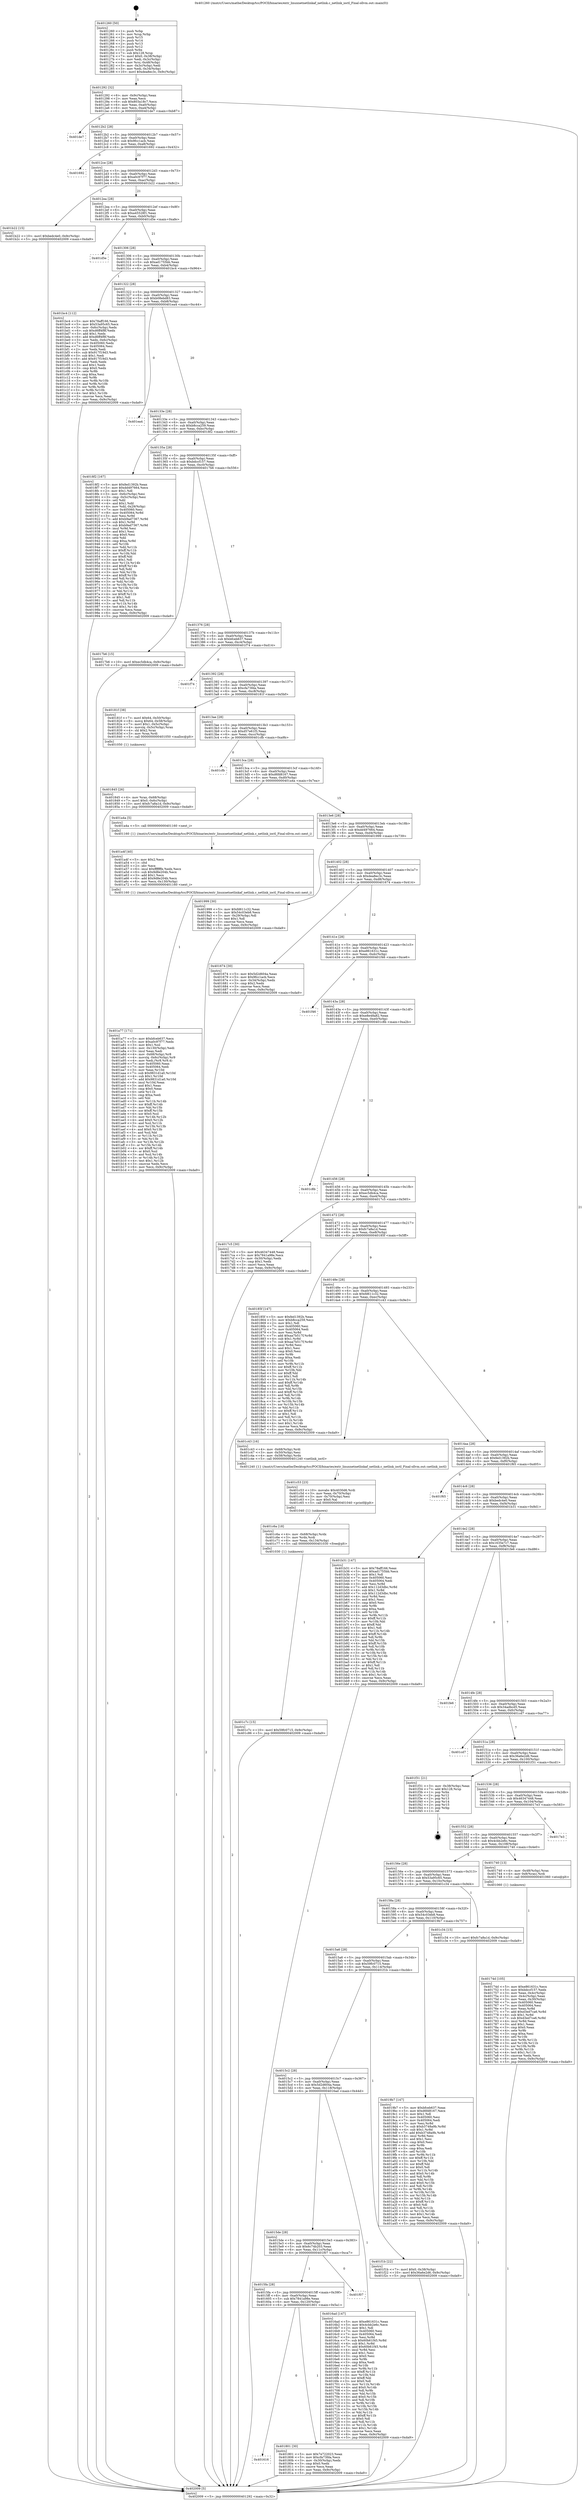 digraph "0x401260" {
  label = "0x401260 (/mnt/c/Users/mathe/Desktop/tcc/POCII/binaries/extr_linuxnetnetlinkaf_netlink.c_netlink_ioctl_Final-ollvm.out::main(0))"
  labelloc = "t"
  node[shape=record]

  Entry [label="",width=0.3,height=0.3,shape=circle,fillcolor=black,style=filled]
  "0x401292" [label="{
     0x401292 [32]\l
     | [instrs]\l
     &nbsp;&nbsp;0x401292 \<+6\>: mov -0x9c(%rbp),%eax\l
     &nbsp;&nbsp;0x401298 \<+2\>: mov %eax,%ecx\l
     &nbsp;&nbsp;0x40129a \<+6\>: sub $0x803a18c7,%ecx\l
     &nbsp;&nbsp;0x4012a0 \<+6\>: mov %eax,-0xa0(%rbp)\l
     &nbsp;&nbsp;0x4012a6 \<+6\>: mov %ecx,-0xa4(%rbp)\l
     &nbsp;&nbsp;0x4012ac \<+6\>: je 0000000000401de7 \<main+0xb87\>\l
  }"]
  "0x401de7" [label="{
     0x401de7\l
  }", style=dashed]
  "0x4012b2" [label="{
     0x4012b2 [28]\l
     | [instrs]\l
     &nbsp;&nbsp;0x4012b2 \<+5\>: jmp 00000000004012b7 \<main+0x57\>\l
     &nbsp;&nbsp;0x4012b7 \<+6\>: mov -0xa0(%rbp),%eax\l
     &nbsp;&nbsp;0x4012bd \<+5\>: sub $0x9fcc1acb,%eax\l
     &nbsp;&nbsp;0x4012c2 \<+6\>: mov %eax,-0xa8(%rbp)\l
     &nbsp;&nbsp;0x4012c8 \<+6\>: je 0000000000401692 \<main+0x432\>\l
  }"]
  Exit [label="",width=0.3,height=0.3,shape=circle,fillcolor=black,style=filled,peripheries=2]
  "0x401692" [label="{
     0x401692\l
  }", style=dashed]
  "0x4012ce" [label="{
     0x4012ce [28]\l
     | [instrs]\l
     &nbsp;&nbsp;0x4012ce \<+5\>: jmp 00000000004012d3 \<main+0x73\>\l
     &nbsp;&nbsp;0x4012d3 \<+6\>: mov -0xa0(%rbp),%eax\l
     &nbsp;&nbsp;0x4012d9 \<+5\>: sub $0xa0c97f77,%eax\l
     &nbsp;&nbsp;0x4012de \<+6\>: mov %eax,-0xac(%rbp)\l
     &nbsp;&nbsp;0x4012e4 \<+6\>: je 0000000000401b22 \<main+0x8c2\>\l
  }"]
  "0x401c7c" [label="{
     0x401c7c [15]\l
     | [instrs]\l
     &nbsp;&nbsp;0x401c7c \<+10\>: movl $0x59fc0715,-0x9c(%rbp)\l
     &nbsp;&nbsp;0x401c86 \<+5\>: jmp 0000000000402009 \<main+0xda9\>\l
  }"]
  "0x401b22" [label="{
     0x401b22 [15]\l
     | [instrs]\l
     &nbsp;&nbsp;0x401b22 \<+10\>: movl $0xbedc4e0,-0x9c(%rbp)\l
     &nbsp;&nbsp;0x401b2c \<+5\>: jmp 0000000000402009 \<main+0xda9\>\l
  }"]
  "0x4012ea" [label="{
     0x4012ea [28]\l
     | [instrs]\l
     &nbsp;&nbsp;0x4012ea \<+5\>: jmp 00000000004012ef \<main+0x8f\>\l
     &nbsp;&nbsp;0x4012ef \<+6\>: mov -0xa0(%rbp),%eax\l
     &nbsp;&nbsp;0x4012f5 \<+5\>: sub $0xa45528f1,%eax\l
     &nbsp;&nbsp;0x4012fa \<+6\>: mov %eax,-0xb0(%rbp)\l
     &nbsp;&nbsp;0x401300 \<+6\>: je 0000000000401d5e \<main+0xafe\>\l
  }"]
  "0x401c6a" [label="{
     0x401c6a [18]\l
     | [instrs]\l
     &nbsp;&nbsp;0x401c6a \<+4\>: mov -0x68(%rbp),%rdx\l
     &nbsp;&nbsp;0x401c6e \<+3\>: mov %rdx,%rdi\l
     &nbsp;&nbsp;0x401c71 \<+6\>: mov %eax,-0x134(%rbp)\l
     &nbsp;&nbsp;0x401c77 \<+5\>: call 0000000000401030 \<free@plt\>\l
     | [calls]\l
     &nbsp;&nbsp;0x401030 \{1\} (unknown)\l
  }"]
  "0x401d5e" [label="{
     0x401d5e\l
  }", style=dashed]
  "0x401306" [label="{
     0x401306 [28]\l
     | [instrs]\l
     &nbsp;&nbsp;0x401306 \<+5\>: jmp 000000000040130b \<main+0xab\>\l
     &nbsp;&nbsp;0x40130b \<+6\>: mov -0xa0(%rbp),%eax\l
     &nbsp;&nbsp;0x401311 \<+5\>: sub $0xad1755bb,%eax\l
     &nbsp;&nbsp;0x401316 \<+6\>: mov %eax,-0xb4(%rbp)\l
     &nbsp;&nbsp;0x40131c \<+6\>: je 0000000000401bc4 \<main+0x964\>\l
  }"]
  "0x401c53" [label="{
     0x401c53 [23]\l
     | [instrs]\l
     &nbsp;&nbsp;0x401c53 \<+10\>: movabs $0x4030d6,%rdi\l
     &nbsp;&nbsp;0x401c5d \<+3\>: mov %eax,-0x70(%rbp)\l
     &nbsp;&nbsp;0x401c60 \<+3\>: mov -0x70(%rbp),%esi\l
     &nbsp;&nbsp;0x401c63 \<+2\>: mov $0x0,%al\l
     &nbsp;&nbsp;0x401c65 \<+5\>: call 0000000000401040 \<printf@plt\>\l
     | [calls]\l
     &nbsp;&nbsp;0x401040 \{1\} (unknown)\l
  }"]
  "0x401bc4" [label="{
     0x401bc4 [112]\l
     | [instrs]\l
     &nbsp;&nbsp;0x401bc4 \<+5\>: mov $0x78aff166,%eax\l
     &nbsp;&nbsp;0x401bc9 \<+5\>: mov $0x53a95c65,%ecx\l
     &nbsp;&nbsp;0x401bce \<+3\>: mov -0x6c(%rbp),%edx\l
     &nbsp;&nbsp;0x401bd1 \<+6\>: sub $0xd6ff4f8f,%edx\l
     &nbsp;&nbsp;0x401bd7 \<+3\>: add $0x1,%edx\l
     &nbsp;&nbsp;0x401bda \<+6\>: add $0xd6ff4f8f,%edx\l
     &nbsp;&nbsp;0x401be0 \<+3\>: mov %edx,-0x6c(%rbp)\l
     &nbsp;&nbsp;0x401be3 \<+7\>: mov 0x405060,%edx\l
     &nbsp;&nbsp;0x401bea \<+7\>: mov 0x405064,%esi\l
     &nbsp;&nbsp;0x401bf1 \<+2\>: mov %edx,%edi\l
     &nbsp;&nbsp;0x401bf3 \<+6\>: sub $0x917f19d3,%edi\l
     &nbsp;&nbsp;0x401bf9 \<+3\>: sub $0x1,%edi\l
     &nbsp;&nbsp;0x401bfc \<+6\>: add $0x917f19d3,%edi\l
     &nbsp;&nbsp;0x401c02 \<+3\>: imul %edi,%edx\l
     &nbsp;&nbsp;0x401c05 \<+3\>: and $0x1,%edx\l
     &nbsp;&nbsp;0x401c08 \<+3\>: cmp $0x0,%edx\l
     &nbsp;&nbsp;0x401c0b \<+4\>: sete %r8b\l
     &nbsp;&nbsp;0x401c0f \<+3\>: cmp $0xa,%esi\l
     &nbsp;&nbsp;0x401c12 \<+4\>: setl %r9b\l
     &nbsp;&nbsp;0x401c16 \<+3\>: mov %r8b,%r10b\l
     &nbsp;&nbsp;0x401c19 \<+3\>: and %r9b,%r10b\l
     &nbsp;&nbsp;0x401c1c \<+3\>: xor %r9b,%r8b\l
     &nbsp;&nbsp;0x401c1f \<+3\>: or %r8b,%r10b\l
     &nbsp;&nbsp;0x401c22 \<+4\>: test $0x1,%r10b\l
     &nbsp;&nbsp;0x401c26 \<+3\>: cmovne %ecx,%eax\l
     &nbsp;&nbsp;0x401c29 \<+6\>: mov %eax,-0x9c(%rbp)\l
     &nbsp;&nbsp;0x401c2f \<+5\>: jmp 0000000000402009 \<main+0xda9\>\l
  }"]
  "0x401322" [label="{
     0x401322 [28]\l
     | [instrs]\l
     &nbsp;&nbsp;0x401322 \<+5\>: jmp 0000000000401327 \<main+0xc7\>\l
     &nbsp;&nbsp;0x401327 \<+6\>: mov -0xa0(%rbp),%eax\l
     &nbsp;&nbsp;0x40132d \<+5\>: sub $0xb08ebd83,%eax\l
     &nbsp;&nbsp;0x401332 \<+6\>: mov %eax,-0xb8(%rbp)\l
     &nbsp;&nbsp;0x401338 \<+6\>: je 0000000000401ea4 \<main+0xc44\>\l
  }"]
  "0x401a77" [label="{
     0x401a77 [171]\l
     | [instrs]\l
     &nbsp;&nbsp;0x401a77 \<+5\>: mov $0xbfceb637,%ecx\l
     &nbsp;&nbsp;0x401a7c \<+5\>: mov $0xa0c97f77,%edx\l
     &nbsp;&nbsp;0x401a81 \<+3\>: mov $0x1,%sil\l
     &nbsp;&nbsp;0x401a84 \<+6\>: mov -0x130(%rbp),%edi\l
     &nbsp;&nbsp;0x401a8a \<+3\>: imul %eax,%edi\l
     &nbsp;&nbsp;0x401a8d \<+4\>: mov -0x68(%rbp),%r8\l
     &nbsp;&nbsp;0x401a91 \<+4\>: movslq -0x6c(%rbp),%r9\l
     &nbsp;&nbsp;0x401a95 \<+4\>: mov %edi,(%r8,%r9,4)\l
     &nbsp;&nbsp;0x401a99 \<+7\>: mov 0x405060,%eax\l
     &nbsp;&nbsp;0x401aa0 \<+7\>: mov 0x405064,%edi\l
     &nbsp;&nbsp;0x401aa7 \<+3\>: mov %eax,%r10d\l
     &nbsp;&nbsp;0x401aaa \<+7\>: sub $0x9831d1a0,%r10d\l
     &nbsp;&nbsp;0x401ab1 \<+4\>: sub $0x1,%r10d\l
     &nbsp;&nbsp;0x401ab5 \<+7\>: add $0x9831d1a0,%r10d\l
     &nbsp;&nbsp;0x401abc \<+4\>: imul %r10d,%eax\l
     &nbsp;&nbsp;0x401ac0 \<+3\>: and $0x1,%eax\l
     &nbsp;&nbsp;0x401ac3 \<+3\>: cmp $0x0,%eax\l
     &nbsp;&nbsp;0x401ac6 \<+4\>: sete %r11b\l
     &nbsp;&nbsp;0x401aca \<+3\>: cmp $0xa,%edi\l
     &nbsp;&nbsp;0x401acd \<+3\>: setl %bl\l
     &nbsp;&nbsp;0x401ad0 \<+3\>: mov %r11b,%r14b\l
     &nbsp;&nbsp;0x401ad3 \<+4\>: xor $0xff,%r14b\l
     &nbsp;&nbsp;0x401ad7 \<+3\>: mov %bl,%r15b\l
     &nbsp;&nbsp;0x401ada \<+4\>: xor $0xff,%r15b\l
     &nbsp;&nbsp;0x401ade \<+4\>: xor $0x0,%sil\l
     &nbsp;&nbsp;0x401ae2 \<+3\>: mov %r14b,%r12b\l
     &nbsp;&nbsp;0x401ae5 \<+4\>: and $0x0,%r12b\l
     &nbsp;&nbsp;0x401ae9 \<+3\>: and %sil,%r11b\l
     &nbsp;&nbsp;0x401aec \<+3\>: mov %r15b,%r13b\l
     &nbsp;&nbsp;0x401aef \<+4\>: and $0x0,%r13b\l
     &nbsp;&nbsp;0x401af3 \<+3\>: and %sil,%bl\l
     &nbsp;&nbsp;0x401af6 \<+3\>: or %r11b,%r12b\l
     &nbsp;&nbsp;0x401af9 \<+3\>: or %bl,%r13b\l
     &nbsp;&nbsp;0x401afc \<+3\>: xor %r13b,%r12b\l
     &nbsp;&nbsp;0x401aff \<+3\>: or %r15b,%r14b\l
     &nbsp;&nbsp;0x401b02 \<+4\>: xor $0xff,%r14b\l
     &nbsp;&nbsp;0x401b06 \<+4\>: or $0x0,%sil\l
     &nbsp;&nbsp;0x401b0a \<+3\>: and %sil,%r14b\l
     &nbsp;&nbsp;0x401b0d \<+3\>: or %r14b,%r12b\l
     &nbsp;&nbsp;0x401b10 \<+4\>: test $0x1,%r12b\l
     &nbsp;&nbsp;0x401b14 \<+3\>: cmovne %edx,%ecx\l
     &nbsp;&nbsp;0x401b17 \<+6\>: mov %ecx,-0x9c(%rbp)\l
     &nbsp;&nbsp;0x401b1d \<+5\>: jmp 0000000000402009 \<main+0xda9\>\l
  }"]
  "0x401ea4" [label="{
     0x401ea4\l
  }", style=dashed]
  "0x40133e" [label="{
     0x40133e [28]\l
     | [instrs]\l
     &nbsp;&nbsp;0x40133e \<+5\>: jmp 0000000000401343 \<main+0xe3\>\l
     &nbsp;&nbsp;0x401343 \<+6\>: mov -0xa0(%rbp),%eax\l
     &nbsp;&nbsp;0x401349 \<+5\>: sub $0xb8cca259,%eax\l
     &nbsp;&nbsp;0x40134e \<+6\>: mov %eax,-0xbc(%rbp)\l
     &nbsp;&nbsp;0x401354 \<+6\>: je 00000000004018f2 \<main+0x692\>\l
  }"]
  "0x401a4f" [label="{
     0x401a4f [40]\l
     | [instrs]\l
     &nbsp;&nbsp;0x401a4f \<+5\>: mov $0x2,%ecx\l
     &nbsp;&nbsp;0x401a54 \<+1\>: cltd\l
     &nbsp;&nbsp;0x401a55 \<+2\>: idiv %ecx\l
     &nbsp;&nbsp;0x401a57 \<+6\>: imul $0xfffffffe,%edx,%ecx\l
     &nbsp;&nbsp;0x401a5d \<+6\>: sub $0x9d8e204b,%ecx\l
     &nbsp;&nbsp;0x401a63 \<+3\>: add $0x1,%ecx\l
     &nbsp;&nbsp;0x401a66 \<+6\>: add $0x9d8e204b,%ecx\l
     &nbsp;&nbsp;0x401a6c \<+6\>: mov %ecx,-0x130(%rbp)\l
     &nbsp;&nbsp;0x401a72 \<+5\>: call 0000000000401160 \<next_i\>\l
     | [calls]\l
     &nbsp;&nbsp;0x401160 \{1\} (/mnt/c/Users/mathe/Desktop/tcc/POCII/binaries/extr_linuxnetnetlinkaf_netlink.c_netlink_ioctl_Final-ollvm.out::next_i)\l
  }"]
  "0x4018f2" [label="{
     0x4018f2 [167]\l
     | [instrs]\l
     &nbsp;&nbsp;0x4018f2 \<+5\>: mov $0xfed1392b,%eax\l
     &nbsp;&nbsp;0x4018f7 \<+5\>: mov $0xdd497664,%ecx\l
     &nbsp;&nbsp;0x4018fc \<+2\>: mov $0x1,%dl\l
     &nbsp;&nbsp;0x4018fe \<+3\>: mov -0x6c(%rbp),%esi\l
     &nbsp;&nbsp;0x401901 \<+3\>: cmp -0x5c(%rbp),%esi\l
     &nbsp;&nbsp;0x401904 \<+4\>: setl %dil\l
     &nbsp;&nbsp;0x401908 \<+4\>: and $0x1,%dil\l
     &nbsp;&nbsp;0x40190c \<+4\>: mov %dil,-0x29(%rbp)\l
     &nbsp;&nbsp;0x401910 \<+7\>: mov 0x405060,%esi\l
     &nbsp;&nbsp;0x401917 \<+8\>: mov 0x405064,%r8d\l
     &nbsp;&nbsp;0x40191f \<+3\>: mov %esi,%r9d\l
     &nbsp;&nbsp;0x401922 \<+7\>: add $0xb9ad7367,%r9d\l
     &nbsp;&nbsp;0x401929 \<+4\>: sub $0x1,%r9d\l
     &nbsp;&nbsp;0x40192d \<+7\>: sub $0xb9ad7367,%r9d\l
     &nbsp;&nbsp;0x401934 \<+4\>: imul %r9d,%esi\l
     &nbsp;&nbsp;0x401938 \<+3\>: and $0x1,%esi\l
     &nbsp;&nbsp;0x40193b \<+3\>: cmp $0x0,%esi\l
     &nbsp;&nbsp;0x40193e \<+4\>: sete %dil\l
     &nbsp;&nbsp;0x401942 \<+4\>: cmp $0xa,%r8d\l
     &nbsp;&nbsp;0x401946 \<+4\>: setl %r10b\l
     &nbsp;&nbsp;0x40194a \<+3\>: mov %dil,%r11b\l
     &nbsp;&nbsp;0x40194d \<+4\>: xor $0xff,%r11b\l
     &nbsp;&nbsp;0x401951 \<+3\>: mov %r10b,%bl\l
     &nbsp;&nbsp;0x401954 \<+3\>: xor $0xff,%bl\l
     &nbsp;&nbsp;0x401957 \<+3\>: xor $0x1,%dl\l
     &nbsp;&nbsp;0x40195a \<+3\>: mov %r11b,%r14b\l
     &nbsp;&nbsp;0x40195d \<+4\>: and $0xff,%r14b\l
     &nbsp;&nbsp;0x401961 \<+3\>: and %dl,%dil\l
     &nbsp;&nbsp;0x401964 \<+3\>: mov %bl,%r15b\l
     &nbsp;&nbsp;0x401967 \<+4\>: and $0xff,%r15b\l
     &nbsp;&nbsp;0x40196b \<+3\>: and %dl,%r10b\l
     &nbsp;&nbsp;0x40196e \<+3\>: or %dil,%r14b\l
     &nbsp;&nbsp;0x401971 \<+3\>: or %r10b,%r15b\l
     &nbsp;&nbsp;0x401974 \<+3\>: xor %r15b,%r14b\l
     &nbsp;&nbsp;0x401977 \<+3\>: or %bl,%r11b\l
     &nbsp;&nbsp;0x40197a \<+4\>: xor $0xff,%r11b\l
     &nbsp;&nbsp;0x40197e \<+3\>: or $0x1,%dl\l
     &nbsp;&nbsp;0x401981 \<+3\>: and %dl,%r11b\l
     &nbsp;&nbsp;0x401984 \<+3\>: or %r11b,%r14b\l
     &nbsp;&nbsp;0x401987 \<+4\>: test $0x1,%r14b\l
     &nbsp;&nbsp;0x40198b \<+3\>: cmovne %ecx,%eax\l
     &nbsp;&nbsp;0x40198e \<+6\>: mov %eax,-0x9c(%rbp)\l
     &nbsp;&nbsp;0x401994 \<+5\>: jmp 0000000000402009 \<main+0xda9\>\l
  }"]
  "0x40135a" [label="{
     0x40135a [28]\l
     | [instrs]\l
     &nbsp;&nbsp;0x40135a \<+5\>: jmp 000000000040135f \<main+0xff\>\l
     &nbsp;&nbsp;0x40135f \<+6\>: mov -0xa0(%rbp),%eax\l
     &nbsp;&nbsp;0x401365 \<+5\>: sub $0xbdccf157,%eax\l
     &nbsp;&nbsp;0x40136a \<+6\>: mov %eax,-0xc0(%rbp)\l
     &nbsp;&nbsp;0x401370 \<+6\>: je 00000000004017b6 \<main+0x556\>\l
  }"]
  "0x401845" [label="{
     0x401845 [26]\l
     | [instrs]\l
     &nbsp;&nbsp;0x401845 \<+4\>: mov %rax,-0x68(%rbp)\l
     &nbsp;&nbsp;0x401849 \<+7\>: movl $0x0,-0x6c(%rbp)\l
     &nbsp;&nbsp;0x401850 \<+10\>: movl $0xfc7a8a1d,-0x9c(%rbp)\l
     &nbsp;&nbsp;0x40185a \<+5\>: jmp 0000000000402009 \<main+0xda9\>\l
  }"]
  "0x4017b6" [label="{
     0x4017b6 [15]\l
     | [instrs]\l
     &nbsp;&nbsp;0x4017b6 \<+10\>: movl $0xec5db4ca,-0x9c(%rbp)\l
     &nbsp;&nbsp;0x4017c0 \<+5\>: jmp 0000000000402009 \<main+0xda9\>\l
  }"]
  "0x401376" [label="{
     0x401376 [28]\l
     | [instrs]\l
     &nbsp;&nbsp;0x401376 \<+5\>: jmp 000000000040137b \<main+0x11b\>\l
     &nbsp;&nbsp;0x40137b \<+6\>: mov -0xa0(%rbp),%eax\l
     &nbsp;&nbsp;0x401381 \<+5\>: sub $0xbfceb637,%eax\l
     &nbsp;&nbsp;0x401386 \<+6\>: mov %eax,-0xc4(%rbp)\l
     &nbsp;&nbsp;0x40138c \<+6\>: je 0000000000401f74 \<main+0xd14\>\l
  }"]
  "0x401616" [label="{
     0x401616\l
  }", style=dashed]
  "0x401f74" [label="{
     0x401f74\l
  }", style=dashed]
  "0x401392" [label="{
     0x401392 [28]\l
     | [instrs]\l
     &nbsp;&nbsp;0x401392 \<+5\>: jmp 0000000000401397 \<main+0x137\>\l
     &nbsp;&nbsp;0x401397 \<+6\>: mov -0xa0(%rbp),%eax\l
     &nbsp;&nbsp;0x40139d \<+5\>: sub $0xcfa73fda,%eax\l
     &nbsp;&nbsp;0x4013a2 \<+6\>: mov %eax,-0xc8(%rbp)\l
     &nbsp;&nbsp;0x4013a8 \<+6\>: je 000000000040181f \<main+0x5bf\>\l
  }"]
  "0x401801" [label="{
     0x401801 [30]\l
     | [instrs]\l
     &nbsp;&nbsp;0x401801 \<+5\>: mov $0x7e722023,%eax\l
     &nbsp;&nbsp;0x401806 \<+5\>: mov $0xcfa73fda,%ecx\l
     &nbsp;&nbsp;0x40180b \<+3\>: mov -0x30(%rbp),%edx\l
     &nbsp;&nbsp;0x40180e \<+3\>: cmp $0x0,%edx\l
     &nbsp;&nbsp;0x401811 \<+3\>: cmove %ecx,%eax\l
     &nbsp;&nbsp;0x401814 \<+6\>: mov %eax,-0x9c(%rbp)\l
     &nbsp;&nbsp;0x40181a \<+5\>: jmp 0000000000402009 \<main+0xda9\>\l
  }"]
  "0x40181f" [label="{
     0x40181f [38]\l
     | [instrs]\l
     &nbsp;&nbsp;0x40181f \<+7\>: movl $0x64,-0x50(%rbp)\l
     &nbsp;&nbsp;0x401826 \<+8\>: movq $0x64,-0x58(%rbp)\l
     &nbsp;&nbsp;0x40182e \<+7\>: movl $0x1,-0x5c(%rbp)\l
     &nbsp;&nbsp;0x401835 \<+4\>: movslq -0x5c(%rbp),%rax\l
     &nbsp;&nbsp;0x401839 \<+4\>: shl $0x2,%rax\l
     &nbsp;&nbsp;0x40183d \<+3\>: mov %rax,%rdi\l
     &nbsp;&nbsp;0x401840 \<+5\>: call 0000000000401050 \<malloc@plt\>\l
     | [calls]\l
     &nbsp;&nbsp;0x401050 \{1\} (unknown)\l
  }"]
  "0x4013ae" [label="{
     0x4013ae [28]\l
     | [instrs]\l
     &nbsp;&nbsp;0x4013ae \<+5\>: jmp 00000000004013b3 \<main+0x153\>\l
     &nbsp;&nbsp;0x4013b3 \<+6\>: mov -0xa0(%rbp),%eax\l
     &nbsp;&nbsp;0x4013b9 \<+5\>: sub $0xd57e61f3,%eax\l
     &nbsp;&nbsp;0x4013be \<+6\>: mov %eax,-0xcc(%rbp)\l
     &nbsp;&nbsp;0x4013c4 \<+6\>: je 0000000000401cfb \<main+0xa9b\>\l
  }"]
  "0x4015fa" [label="{
     0x4015fa [28]\l
     | [instrs]\l
     &nbsp;&nbsp;0x4015fa \<+5\>: jmp 00000000004015ff \<main+0x39f\>\l
     &nbsp;&nbsp;0x4015ff \<+6\>: mov -0xa0(%rbp),%eax\l
     &nbsp;&nbsp;0x401605 \<+5\>: sub $0x7841a98e,%eax\l
     &nbsp;&nbsp;0x40160a \<+6\>: mov %eax,-0x120(%rbp)\l
     &nbsp;&nbsp;0x401610 \<+6\>: je 0000000000401801 \<main+0x5a1\>\l
  }"]
  "0x401cfb" [label="{
     0x401cfb\l
  }", style=dashed]
  "0x4013ca" [label="{
     0x4013ca [28]\l
     | [instrs]\l
     &nbsp;&nbsp;0x4013ca \<+5\>: jmp 00000000004013cf \<main+0x16f\>\l
     &nbsp;&nbsp;0x4013cf \<+6\>: mov -0xa0(%rbp),%eax\l
     &nbsp;&nbsp;0x4013d5 \<+5\>: sub $0xd6fd8167,%eax\l
     &nbsp;&nbsp;0x4013da \<+6\>: mov %eax,-0xd0(%rbp)\l
     &nbsp;&nbsp;0x4013e0 \<+6\>: je 0000000000401a4a \<main+0x7ea\>\l
  }"]
  "0x401f07" [label="{
     0x401f07\l
  }", style=dashed]
  "0x401a4a" [label="{
     0x401a4a [5]\l
     | [instrs]\l
     &nbsp;&nbsp;0x401a4a \<+5\>: call 0000000000401160 \<next_i\>\l
     | [calls]\l
     &nbsp;&nbsp;0x401160 \{1\} (/mnt/c/Users/mathe/Desktop/tcc/POCII/binaries/extr_linuxnetnetlinkaf_netlink.c_netlink_ioctl_Final-ollvm.out::next_i)\l
  }"]
  "0x4013e6" [label="{
     0x4013e6 [28]\l
     | [instrs]\l
     &nbsp;&nbsp;0x4013e6 \<+5\>: jmp 00000000004013eb \<main+0x18b\>\l
     &nbsp;&nbsp;0x4013eb \<+6\>: mov -0xa0(%rbp),%eax\l
     &nbsp;&nbsp;0x4013f1 \<+5\>: sub $0xdd497664,%eax\l
     &nbsp;&nbsp;0x4013f6 \<+6\>: mov %eax,-0xd4(%rbp)\l
     &nbsp;&nbsp;0x4013fc \<+6\>: je 0000000000401999 \<main+0x739\>\l
  }"]
  "0x40174d" [label="{
     0x40174d [105]\l
     | [instrs]\l
     &nbsp;&nbsp;0x40174d \<+5\>: mov $0xe861631c,%ecx\l
     &nbsp;&nbsp;0x401752 \<+5\>: mov $0xbdccf157,%edx\l
     &nbsp;&nbsp;0x401757 \<+3\>: mov %eax,-0x4c(%rbp)\l
     &nbsp;&nbsp;0x40175a \<+3\>: mov -0x4c(%rbp),%eax\l
     &nbsp;&nbsp;0x40175d \<+3\>: mov %eax,-0x30(%rbp)\l
     &nbsp;&nbsp;0x401760 \<+7\>: mov 0x405060,%eax\l
     &nbsp;&nbsp;0x401767 \<+7\>: mov 0x405064,%esi\l
     &nbsp;&nbsp;0x40176e \<+3\>: mov %eax,%r8d\l
     &nbsp;&nbsp;0x401771 \<+7\>: add $0xd3ed7ca6,%r8d\l
     &nbsp;&nbsp;0x401778 \<+4\>: sub $0x1,%r8d\l
     &nbsp;&nbsp;0x40177c \<+7\>: sub $0xd3ed7ca6,%r8d\l
     &nbsp;&nbsp;0x401783 \<+4\>: imul %r8d,%eax\l
     &nbsp;&nbsp;0x401787 \<+3\>: and $0x1,%eax\l
     &nbsp;&nbsp;0x40178a \<+3\>: cmp $0x0,%eax\l
     &nbsp;&nbsp;0x40178d \<+4\>: sete %r9b\l
     &nbsp;&nbsp;0x401791 \<+3\>: cmp $0xa,%esi\l
     &nbsp;&nbsp;0x401794 \<+4\>: setl %r10b\l
     &nbsp;&nbsp;0x401798 \<+3\>: mov %r9b,%r11b\l
     &nbsp;&nbsp;0x40179b \<+3\>: and %r10b,%r11b\l
     &nbsp;&nbsp;0x40179e \<+3\>: xor %r10b,%r9b\l
     &nbsp;&nbsp;0x4017a1 \<+3\>: or %r9b,%r11b\l
     &nbsp;&nbsp;0x4017a4 \<+4\>: test $0x1,%r11b\l
     &nbsp;&nbsp;0x4017a8 \<+3\>: cmovne %edx,%ecx\l
     &nbsp;&nbsp;0x4017ab \<+6\>: mov %ecx,-0x9c(%rbp)\l
     &nbsp;&nbsp;0x4017b1 \<+5\>: jmp 0000000000402009 \<main+0xda9\>\l
  }"]
  "0x401999" [label="{
     0x401999 [30]\l
     | [instrs]\l
     &nbsp;&nbsp;0x401999 \<+5\>: mov $0xfd611c32,%eax\l
     &nbsp;&nbsp;0x40199e \<+5\>: mov $0x54c03eb8,%ecx\l
     &nbsp;&nbsp;0x4019a3 \<+3\>: mov -0x29(%rbp),%dl\l
     &nbsp;&nbsp;0x4019a6 \<+3\>: test $0x1,%dl\l
     &nbsp;&nbsp;0x4019a9 \<+3\>: cmovne %ecx,%eax\l
     &nbsp;&nbsp;0x4019ac \<+6\>: mov %eax,-0x9c(%rbp)\l
     &nbsp;&nbsp;0x4019b2 \<+5\>: jmp 0000000000402009 \<main+0xda9\>\l
  }"]
  "0x401402" [label="{
     0x401402 [28]\l
     | [instrs]\l
     &nbsp;&nbsp;0x401402 \<+5\>: jmp 0000000000401407 \<main+0x1a7\>\l
     &nbsp;&nbsp;0x401407 \<+6\>: mov -0xa0(%rbp),%eax\l
     &nbsp;&nbsp;0x40140d \<+5\>: sub $0xdea8ec3c,%eax\l
     &nbsp;&nbsp;0x401412 \<+6\>: mov %eax,-0xd8(%rbp)\l
     &nbsp;&nbsp;0x401418 \<+6\>: je 0000000000401674 \<main+0x414\>\l
  }"]
  "0x4015de" [label="{
     0x4015de [28]\l
     | [instrs]\l
     &nbsp;&nbsp;0x4015de \<+5\>: jmp 00000000004015e3 \<main+0x383\>\l
     &nbsp;&nbsp;0x4015e3 \<+6\>: mov -0xa0(%rbp),%eax\l
     &nbsp;&nbsp;0x4015e9 \<+5\>: sub $0x6c74b203,%eax\l
     &nbsp;&nbsp;0x4015ee \<+6\>: mov %eax,-0x11c(%rbp)\l
     &nbsp;&nbsp;0x4015f4 \<+6\>: je 0000000000401f07 \<main+0xca7\>\l
  }"]
  "0x401674" [label="{
     0x401674 [30]\l
     | [instrs]\l
     &nbsp;&nbsp;0x401674 \<+5\>: mov $0x5d2d604a,%eax\l
     &nbsp;&nbsp;0x401679 \<+5\>: mov $0x9fcc1acb,%ecx\l
     &nbsp;&nbsp;0x40167e \<+3\>: mov -0x34(%rbp),%edx\l
     &nbsp;&nbsp;0x401681 \<+3\>: cmp $0x2,%edx\l
     &nbsp;&nbsp;0x401684 \<+3\>: cmovne %ecx,%eax\l
     &nbsp;&nbsp;0x401687 \<+6\>: mov %eax,-0x9c(%rbp)\l
     &nbsp;&nbsp;0x40168d \<+5\>: jmp 0000000000402009 \<main+0xda9\>\l
  }"]
  "0x40141e" [label="{
     0x40141e [28]\l
     | [instrs]\l
     &nbsp;&nbsp;0x40141e \<+5\>: jmp 0000000000401423 \<main+0x1c3\>\l
     &nbsp;&nbsp;0x401423 \<+6\>: mov -0xa0(%rbp),%eax\l
     &nbsp;&nbsp;0x401429 \<+5\>: sub $0xe861631c,%eax\l
     &nbsp;&nbsp;0x40142e \<+6\>: mov %eax,-0xdc(%rbp)\l
     &nbsp;&nbsp;0x401434 \<+6\>: je 0000000000401f46 \<main+0xce6\>\l
  }"]
  "0x402009" [label="{
     0x402009 [5]\l
     | [instrs]\l
     &nbsp;&nbsp;0x402009 \<+5\>: jmp 0000000000401292 \<main+0x32\>\l
  }"]
  "0x401260" [label="{
     0x401260 [50]\l
     | [instrs]\l
     &nbsp;&nbsp;0x401260 \<+1\>: push %rbp\l
     &nbsp;&nbsp;0x401261 \<+3\>: mov %rsp,%rbp\l
     &nbsp;&nbsp;0x401264 \<+2\>: push %r15\l
     &nbsp;&nbsp;0x401266 \<+2\>: push %r14\l
     &nbsp;&nbsp;0x401268 \<+2\>: push %r13\l
     &nbsp;&nbsp;0x40126a \<+2\>: push %r12\l
     &nbsp;&nbsp;0x40126c \<+1\>: push %rbx\l
     &nbsp;&nbsp;0x40126d \<+7\>: sub $0x128,%rsp\l
     &nbsp;&nbsp;0x401274 \<+7\>: movl $0x0,-0x38(%rbp)\l
     &nbsp;&nbsp;0x40127b \<+3\>: mov %edi,-0x3c(%rbp)\l
     &nbsp;&nbsp;0x40127e \<+4\>: mov %rsi,-0x48(%rbp)\l
     &nbsp;&nbsp;0x401282 \<+3\>: mov -0x3c(%rbp),%edi\l
     &nbsp;&nbsp;0x401285 \<+3\>: mov %edi,-0x34(%rbp)\l
     &nbsp;&nbsp;0x401288 \<+10\>: movl $0xdea8ec3c,-0x9c(%rbp)\l
  }"]
  "0x4016ad" [label="{
     0x4016ad [147]\l
     | [instrs]\l
     &nbsp;&nbsp;0x4016ad \<+5\>: mov $0xe861631c,%eax\l
     &nbsp;&nbsp;0x4016b2 \<+5\>: mov $0x4cbb2e6c,%ecx\l
     &nbsp;&nbsp;0x4016b7 \<+2\>: mov $0x1,%dl\l
     &nbsp;&nbsp;0x4016b9 \<+7\>: mov 0x405060,%esi\l
     &nbsp;&nbsp;0x4016c0 \<+7\>: mov 0x405064,%edi\l
     &nbsp;&nbsp;0x4016c7 \<+3\>: mov %esi,%r8d\l
     &nbsp;&nbsp;0x4016ca \<+7\>: sub $0x60b61f45,%r8d\l
     &nbsp;&nbsp;0x4016d1 \<+4\>: sub $0x1,%r8d\l
     &nbsp;&nbsp;0x4016d5 \<+7\>: add $0x60b61f45,%r8d\l
     &nbsp;&nbsp;0x4016dc \<+4\>: imul %r8d,%esi\l
     &nbsp;&nbsp;0x4016e0 \<+3\>: and $0x1,%esi\l
     &nbsp;&nbsp;0x4016e3 \<+3\>: cmp $0x0,%esi\l
     &nbsp;&nbsp;0x4016e6 \<+4\>: sete %r9b\l
     &nbsp;&nbsp;0x4016ea \<+3\>: cmp $0xa,%edi\l
     &nbsp;&nbsp;0x4016ed \<+4\>: setl %r10b\l
     &nbsp;&nbsp;0x4016f1 \<+3\>: mov %r9b,%r11b\l
     &nbsp;&nbsp;0x4016f4 \<+4\>: xor $0xff,%r11b\l
     &nbsp;&nbsp;0x4016f8 \<+3\>: mov %r10b,%bl\l
     &nbsp;&nbsp;0x4016fb \<+3\>: xor $0xff,%bl\l
     &nbsp;&nbsp;0x4016fe \<+3\>: xor $0x0,%dl\l
     &nbsp;&nbsp;0x401701 \<+3\>: mov %r11b,%r14b\l
     &nbsp;&nbsp;0x401704 \<+4\>: and $0x0,%r14b\l
     &nbsp;&nbsp;0x401708 \<+3\>: and %dl,%r9b\l
     &nbsp;&nbsp;0x40170b \<+3\>: mov %bl,%r15b\l
     &nbsp;&nbsp;0x40170e \<+4\>: and $0x0,%r15b\l
     &nbsp;&nbsp;0x401712 \<+3\>: and %dl,%r10b\l
     &nbsp;&nbsp;0x401715 \<+3\>: or %r9b,%r14b\l
     &nbsp;&nbsp;0x401718 \<+3\>: or %r10b,%r15b\l
     &nbsp;&nbsp;0x40171b \<+3\>: xor %r15b,%r14b\l
     &nbsp;&nbsp;0x40171e \<+3\>: or %bl,%r11b\l
     &nbsp;&nbsp;0x401721 \<+4\>: xor $0xff,%r11b\l
     &nbsp;&nbsp;0x401725 \<+3\>: or $0x0,%dl\l
     &nbsp;&nbsp;0x401728 \<+3\>: and %dl,%r11b\l
     &nbsp;&nbsp;0x40172b \<+3\>: or %r11b,%r14b\l
     &nbsp;&nbsp;0x40172e \<+4\>: test $0x1,%r14b\l
     &nbsp;&nbsp;0x401732 \<+3\>: cmovne %ecx,%eax\l
     &nbsp;&nbsp;0x401735 \<+6\>: mov %eax,-0x9c(%rbp)\l
     &nbsp;&nbsp;0x40173b \<+5\>: jmp 0000000000402009 \<main+0xda9\>\l
  }"]
  "0x401f46" [label="{
     0x401f46\l
  }", style=dashed]
  "0x40143a" [label="{
     0x40143a [28]\l
     | [instrs]\l
     &nbsp;&nbsp;0x40143a \<+5\>: jmp 000000000040143f \<main+0x1df\>\l
     &nbsp;&nbsp;0x40143f \<+6\>: mov -0xa0(%rbp),%eax\l
     &nbsp;&nbsp;0x401445 \<+5\>: sub $0xe8e48a82,%eax\l
     &nbsp;&nbsp;0x40144a \<+6\>: mov %eax,-0xe0(%rbp)\l
     &nbsp;&nbsp;0x401450 \<+6\>: je 0000000000401c8b \<main+0xa2b\>\l
  }"]
  "0x4015c2" [label="{
     0x4015c2 [28]\l
     | [instrs]\l
     &nbsp;&nbsp;0x4015c2 \<+5\>: jmp 00000000004015c7 \<main+0x367\>\l
     &nbsp;&nbsp;0x4015c7 \<+6\>: mov -0xa0(%rbp),%eax\l
     &nbsp;&nbsp;0x4015cd \<+5\>: sub $0x5d2d604a,%eax\l
     &nbsp;&nbsp;0x4015d2 \<+6\>: mov %eax,-0x118(%rbp)\l
     &nbsp;&nbsp;0x4015d8 \<+6\>: je 00000000004016ad \<main+0x44d\>\l
  }"]
  "0x401c8b" [label="{
     0x401c8b\l
  }", style=dashed]
  "0x401456" [label="{
     0x401456 [28]\l
     | [instrs]\l
     &nbsp;&nbsp;0x401456 \<+5\>: jmp 000000000040145b \<main+0x1fb\>\l
     &nbsp;&nbsp;0x40145b \<+6\>: mov -0xa0(%rbp),%eax\l
     &nbsp;&nbsp;0x401461 \<+5\>: sub $0xec5db4ca,%eax\l
     &nbsp;&nbsp;0x401466 \<+6\>: mov %eax,-0xe4(%rbp)\l
     &nbsp;&nbsp;0x40146c \<+6\>: je 00000000004017c5 \<main+0x565\>\l
  }"]
  "0x401f1b" [label="{
     0x401f1b [22]\l
     | [instrs]\l
     &nbsp;&nbsp;0x401f1b \<+7\>: movl $0x0,-0x38(%rbp)\l
     &nbsp;&nbsp;0x401f22 \<+10\>: movl $0x36a6e2d6,-0x9c(%rbp)\l
     &nbsp;&nbsp;0x401f2c \<+5\>: jmp 0000000000402009 \<main+0xda9\>\l
  }"]
  "0x4017c5" [label="{
     0x4017c5 [30]\l
     | [instrs]\l
     &nbsp;&nbsp;0x4017c5 \<+5\>: mov $0x46347448,%eax\l
     &nbsp;&nbsp;0x4017ca \<+5\>: mov $0x7841a98e,%ecx\l
     &nbsp;&nbsp;0x4017cf \<+3\>: mov -0x30(%rbp),%edx\l
     &nbsp;&nbsp;0x4017d2 \<+3\>: cmp $0x1,%edx\l
     &nbsp;&nbsp;0x4017d5 \<+3\>: cmovl %ecx,%eax\l
     &nbsp;&nbsp;0x4017d8 \<+6\>: mov %eax,-0x9c(%rbp)\l
     &nbsp;&nbsp;0x4017de \<+5\>: jmp 0000000000402009 \<main+0xda9\>\l
  }"]
  "0x401472" [label="{
     0x401472 [28]\l
     | [instrs]\l
     &nbsp;&nbsp;0x401472 \<+5\>: jmp 0000000000401477 \<main+0x217\>\l
     &nbsp;&nbsp;0x401477 \<+6\>: mov -0xa0(%rbp),%eax\l
     &nbsp;&nbsp;0x40147d \<+5\>: sub $0xfc7a8a1d,%eax\l
     &nbsp;&nbsp;0x401482 \<+6\>: mov %eax,-0xe8(%rbp)\l
     &nbsp;&nbsp;0x401488 \<+6\>: je 000000000040185f \<main+0x5ff\>\l
  }"]
  "0x4015a6" [label="{
     0x4015a6 [28]\l
     | [instrs]\l
     &nbsp;&nbsp;0x4015a6 \<+5\>: jmp 00000000004015ab \<main+0x34b\>\l
     &nbsp;&nbsp;0x4015ab \<+6\>: mov -0xa0(%rbp),%eax\l
     &nbsp;&nbsp;0x4015b1 \<+5\>: sub $0x59fc0715,%eax\l
     &nbsp;&nbsp;0x4015b6 \<+6\>: mov %eax,-0x114(%rbp)\l
     &nbsp;&nbsp;0x4015bc \<+6\>: je 0000000000401f1b \<main+0xcbb\>\l
  }"]
  "0x40185f" [label="{
     0x40185f [147]\l
     | [instrs]\l
     &nbsp;&nbsp;0x40185f \<+5\>: mov $0xfed1392b,%eax\l
     &nbsp;&nbsp;0x401864 \<+5\>: mov $0xb8cca259,%ecx\l
     &nbsp;&nbsp;0x401869 \<+2\>: mov $0x1,%dl\l
     &nbsp;&nbsp;0x40186b \<+7\>: mov 0x405060,%esi\l
     &nbsp;&nbsp;0x401872 \<+7\>: mov 0x405064,%edi\l
     &nbsp;&nbsp;0x401879 \<+3\>: mov %esi,%r8d\l
     &nbsp;&nbsp;0x40187c \<+7\>: add $0xaa7b517f,%r8d\l
     &nbsp;&nbsp;0x401883 \<+4\>: sub $0x1,%r8d\l
     &nbsp;&nbsp;0x401887 \<+7\>: sub $0xaa7b517f,%r8d\l
     &nbsp;&nbsp;0x40188e \<+4\>: imul %r8d,%esi\l
     &nbsp;&nbsp;0x401892 \<+3\>: and $0x1,%esi\l
     &nbsp;&nbsp;0x401895 \<+3\>: cmp $0x0,%esi\l
     &nbsp;&nbsp;0x401898 \<+4\>: sete %r9b\l
     &nbsp;&nbsp;0x40189c \<+3\>: cmp $0xa,%edi\l
     &nbsp;&nbsp;0x40189f \<+4\>: setl %r10b\l
     &nbsp;&nbsp;0x4018a3 \<+3\>: mov %r9b,%r11b\l
     &nbsp;&nbsp;0x4018a6 \<+4\>: xor $0xff,%r11b\l
     &nbsp;&nbsp;0x4018aa \<+3\>: mov %r10b,%bl\l
     &nbsp;&nbsp;0x4018ad \<+3\>: xor $0xff,%bl\l
     &nbsp;&nbsp;0x4018b0 \<+3\>: xor $0x1,%dl\l
     &nbsp;&nbsp;0x4018b3 \<+3\>: mov %r11b,%r14b\l
     &nbsp;&nbsp;0x4018b6 \<+4\>: and $0xff,%r14b\l
     &nbsp;&nbsp;0x4018ba \<+3\>: and %dl,%r9b\l
     &nbsp;&nbsp;0x4018bd \<+3\>: mov %bl,%r15b\l
     &nbsp;&nbsp;0x4018c0 \<+4\>: and $0xff,%r15b\l
     &nbsp;&nbsp;0x4018c4 \<+3\>: and %dl,%r10b\l
     &nbsp;&nbsp;0x4018c7 \<+3\>: or %r9b,%r14b\l
     &nbsp;&nbsp;0x4018ca \<+3\>: or %r10b,%r15b\l
     &nbsp;&nbsp;0x4018cd \<+3\>: xor %r15b,%r14b\l
     &nbsp;&nbsp;0x4018d0 \<+3\>: or %bl,%r11b\l
     &nbsp;&nbsp;0x4018d3 \<+4\>: xor $0xff,%r11b\l
     &nbsp;&nbsp;0x4018d7 \<+3\>: or $0x1,%dl\l
     &nbsp;&nbsp;0x4018da \<+3\>: and %dl,%r11b\l
     &nbsp;&nbsp;0x4018dd \<+3\>: or %r11b,%r14b\l
     &nbsp;&nbsp;0x4018e0 \<+4\>: test $0x1,%r14b\l
     &nbsp;&nbsp;0x4018e4 \<+3\>: cmovne %ecx,%eax\l
     &nbsp;&nbsp;0x4018e7 \<+6\>: mov %eax,-0x9c(%rbp)\l
     &nbsp;&nbsp;0x4018ed \<+5\>: jmp 0000000000402009 \<main+0xda9\>\l
  }"]
  "0x40148e" [label="{
     0x40148e [28]\l
     | [instrs]\l
     &nbsp;&nbsp;0x40148e \<+5\>: jmp 0000000000401493 \<main+0x233\>\l
     &nbsp;&nbsp;0x401493 \<+6\>: mov -0xa0(%rbp),%eax\l
     &nbsp;&nbsp;0x401499 \<+5\>: sub $0xfd611c32,%eax\l
     &nbsp;&nbsp;0x40149e \<+6\>: mov %eax,-0xec(%rbp)\l
     &nbsp;&nbsp;0x4014a4 \<+6\>: je 0000000000401c43 \<main+0x9e3\>\l
  }"]
  "0x4019b7" [label="{
     0x4019b7 [147]\l
     | [instrs]\l
     &nbsp;&nbsp;0x4019b7 \<+5\>: mov $0xbfceb637,%eax\l
     &nbsp;&nbsp;0x4019bc \<+5\>: mov $0xd6fd8167,%ecx\l
     &nbsp;&nbsp;0x4019c1 \<+2\>: mov $0x1,%dl\l
     &nbsp;&nbsp;0x4019c3 \<+7\>: mov 0x405060,%esi\l
     &nbsp;&nbsp;0x4019ca \<+7\>: mov 0x405064,%edi\l
     &nbsp;&nbsp;0x4019d1 \<+3\>: mov %esi,%r8d\l
     &nbsp;&nbsp;0x4019d4 \<+7\>: sub $0xb3748a9b,%r8d\l
     &nbsp;&nbsp;0x4019db \<+4\>: sub $0x1,%r8d\l
     &nbsp;&nbsp;0x4019df \<+7\>: add $0xb3748a9b,%r8d\l
     &nbsp;&nbsp;0x4019e6 \<+4\>: imul %r8d,%esi\l
     &nbsp;&nbsp;0x4019ea \<+3\>: and $0x1,%esi\l
     &nbsp;&nbsp;0x4019ed \<+3\>: cmp $0x0,%esi\l
     &nbsp;&nbsp;0x4019f0 \<+4\>: sete %r9b\l
     &nbsp;&nbsp;0x4019f4 \<+3\>: cmp $0xa,%edi\l
     &nbsp;&nbsp;0x4019f7 \<+4\>: setl %r10b\l
     &nbsp;&nbsp;0x4019fb \<+3\>: mov %r9b,%r11b\l
     &nbsp;&nbsp;0x4019fe \<+4\>: xor $0xff,%r11b\l
     &nbsp;&nbsp;0x401a02 \<+3\>: mov %r10b,%bl\l
     &nbsp;&nbsp;0x401a05 \<+3\>: xor $0xff,%bl\l
     &nbsp;&nbsp;0x401a08 \<+3\>: xor $0x0,%dl\l
     &nbsp;&nbsp;0x401a0b \<+3\>: mov %r11b,%r14b\l
     &nbsp;&nbsp;0x401a0e \<+4\>: and $0x0,%r14b\l
     &nbsp;&nbsp;0x401a12 \<+3\>: and %dl,%r9b\l
     &nbsp;&nbsp;0x401a15 \<+3\>: mov %bl,%r15b\l
     &nbsp;&nbsp;0x401a18 \<+4\>: and $0x0,%r15b\l
     &nbsp;&nbsp;0x401a1c \<+3\>: and %dl,%r10b\l
     &nbsp;&nbsp;0x401a1f \<+3\>: or %r9b,%r14b\l
     &nbsp;&nbsp;0x401a22 \<+3\>: or %r10b,%r15b\l
     &nbsp;&nbsp;0x401a25 \<+3\>: xor %r15b,%r14b\l
     &nbsp;&nbsp;0x401a28 \<+3\>: or %bl,%r11b\l
     &nbsp;&nbsp;0x401a2b \<+4\>: xor $0xff,%r11b\l
     &nbsp;&nbsp;0x401a2f \<+3\>: or $0x0,%dl\l
     &nbsp;&nbsp;0x401a32 \<+3\>: and %dl,%r11b\l
     &nbsp;&nbsp;0x401a35 \<+3\>: or %r11b,%r14b\l
     &nbsp;&nbsp;0x401a38 \<+4\>: test $0x1,%r14b\l
     &nbsp;&nbsp;0x401a3c \<+3\>: cmovne %ecx,%eax\l
     &nbsp;&nbsp;0x401a3f \<+6\>: mov %eax,-0x9c(%rbp)\l
     &nbsp;&nbsp;0x401a45 \<+5\>: jmp 0000000000402009 \<main+0xda9\>\l
  }"]
  "0x401c43" [label="{
     0x401c43 [16]\l
     | [instrs]\l
     &nbsp;&nbsp;0x401c43 \<+4\>: mov -0x68(%rbp),%rdi\l
     &nbsp;&nbsp;0x401c47 \<+3\>: mov -0x50(%rbp),%esi\l
     &nbsp;&nbsp;0x401c4a \<+4\>: mov -0x58(%rbp),%rdx\l
     &nbsp;&nbsp;0x401c4e \<+5\>: call 0000000000401240 \<netlink_ioctl\>\l
     | [calls]\l
     &nbsp;&nbsp;0x401240 \{1\} (/mnt/c/Users/mathe/Desktop/tcc/POCII/binaries/extr_linuxnetnetlinkaf_netlink.c_netlink_ioctl_Final-ollvm.out::netlink_ioctl)\l
  }"]
  "0x4014aa" [label="{
     0x4014aa [28]\l
     | [instrs]\l
     &nbsp;&nbsp;0x4014aa \<+5\>: jmp 00000000004014af \<main+0x24f\>\l
     &nbsp;&nbsp;0x4014af \<+6\>: mov -0xa0(%rbp),%eax\l
     &nbsp;&nbsp;0x4014b5 \<+5\>: sub $0xfed1392b,%eax\l
     &nbsp;&nbsp;0x4014ba \<+6\>: mov %eax,-0xf0(%rbp)\l
     &nbsp;&nbsp;0x4014c0 \<+6\>: je 0000000000401f65 \<main+0xd05\>\l
  }"]
  "0x40158a" [label="{
     0x40158a [28]\l
     | [instrs]\l
     &nbsp;&nbsp;0x40158a \<+5\>: jmp 000000000040158f \<main+0x32f\>\l
     &nbsp;&nbsp;0x40158f \<+6\>: mov -0xa0(%rbp),%eax\l
     &nbsp;&nbsp;0x401595 \<+5\>: sub $0x54c03eb8,%eax\l
     &nbsp;&nbsp;0x40159a \<+6\>: mov %eax,-0x110(%rbp)\l
     &nbsp;&nbsp;0x4015a0 \<+6\>: je 00000000004019b7 \<main+0x757\>\l
  }"]
  "0x401f65" [label="{
     0x401f65\l
  }", style=dashed]
  "0x4014c6" [label="{
     0x4014c6 [28]\l
     | [instrs]\l
     &nbsp;&nbsp;0x4014c6 \<+5\>: jmp 00000000004014cb \<main+0x26b\>\l
     &nbsp;&nbsp;0x4014cb \<+6\>: mov -0xa0(%rbp),%eax\l
     &nbsp;&nbsp;0x4014d1 \<+5\>: sub $0xbedc4e0,%eax\l
     &nbsp;&nbsp;0x4014d6 \<+6\>: mov %eax,-0xf4(%rbp)\l
     &nbsp;&nbsp;0x4014dc \<+6\>: je 0000000000401b31 \<main+0x8d1\>\l
  }"]
  "0x401c34" [label="{
     0x401c34 [15]\l
     | [instrs]\l
     &nbsp;&nbsp;0x401c34 \<+10\>: movl $0xfc7a8a1d,-0x9c(%rbp)\l
     &nbsp;&nbsp;0x401c3e \<+5\>: jmp 0000000000402009 \<main+0xda9\>\l
  }"]
  "0x401b31" [label="{
     0x401b31 [147]\l
     | [instrs]\l
     &nbsp;&nbsp;0x401b31 \<+5\>: mov $0x78aff166,%eax\l
     &nbsp;&nbsp;0x401b36 \<+5\>: mov $0xad1755bb,%ecx\l
     &nbsp;&nbsp;0x401b3b \<+2\>: mov $0x1,%dl\l
     &nbsp;&nbsp;0x401b3d \<+7\>: mov 0x405060,%esi\l
     &nbsp;&nbsp;0x401b44 \<+7\>: mov 0x405064,%edi\l
     &nbsp;&nbsp;0x401b4b \<+3\>: mov %esi,%r8d\l
     &nbsp;&nbsp;0x401b4e \<+7\>: add $0x112d3dbc,%r8d\l
     &nbsp;&nbsp;0x401b55 \<+4\>: sub $0x1,%r8d\l
     &nbsp;&nbsp;0x401b59 \<+7\>: sub $0x112d3dbc,%r8d\l
     &nbsp;&nbsp;0x401b60 \<+4\>: imul %r8d,%esi\l
     &nbsp;&nbsp;0x401b64 \<+3\>: and $0x1,%esi\l
     &nbsp;&nbsp;0x401b67 \<+3\>: cmp $0x0,%esi\l
     &nbsp;&nbsp;0x401b6a \<+4\>: sete %r9b\l
     &nbsp;&nbsp;0x401b6e \<+3\>: cmp $0xa,%edi\l
     &nbsp;&nbsp;0x401b71 \<+4\>: setl %r10b\l
     &nbsp;&nbsp;0x401b75 \<+3\>: mov %r9b,%r11b\l
     &nbsp;&nbsp;0x401b78 \<+4\>: xor $0xff,%r11b\l
     &nbsp;&nbsp;0x401b7c \<+3\>: mov %r10b,%bl\l
     &nbsp;&nbsp;0x401b7f \<+3\>: xor $0xff,%bl\l
     &nbsp;&nbsp;0x401b82 \<+3\>: xor $0x1,%dl\l
     &nbsp;&nbsp;0x401b85 \<+3\>: mov %r11b,%r14b\l
     &nbsp;&nbsp;0x401b88 \<+4\>: and $0xff,%r14b\l
     &nbsp;&nbsp;0x401b8c \<+3\>: and %dl,%r9b\l
     &nbsp;&nbsp;0x401b8f \<+3\>: mov %bl,%r15b\l
     &nbsp;&nbsp;0x401b92 \<+4\>: and $0xff,%r15b\l
     &nbsp;&nbsp;0x401b96 \<+3\>: and %dl,%r10b\l
     &nbsp;&nbsp;0x401b99 \<+3\>: or %r9b,%r14b\l
     &nbsp;&nbsp;0x401b9c \<+3\>: or %r10b,%r15b\l
     &nbsp;&nbsp;0x401b9f \<+3\>: xor %r15b,%r14b\l
     &nbsp;&nbsp;0x401ba2 \<+3\>: or %bl,%r11b\l
     &nbsp;&nbsp;0x401ba5 \<+4\>: xor $0xff,%r11b\l
     &nbsp;&nbsp;0x401ba9 \<+3\>: or $0x1,%dl\l
     &nbsp;&nbsp;0x401bac \<+3\>: and %dl,%r11b\l
     &nbsp;&nbsp;0x401baf \<+3\>: or %r11b,%r14b\l
     &nbsp;&nbsp;0x401bb2 \<+4\>: test $0x1,%r14b\l
     &nbsp;&nbsp;0x401bb6 \<+3\>: cmovne %ecx,%eax\l
     &nbsp;&nbsp;0x401bb9 \<+6\>: mov %eax,-0x9c(%rbp)\l
     &nbsp;&nbsp;0x401bbf \<+5\>: jmp 0000000000402009 \<main+0xda9\>\l
  }"]
  "0x4014e2" [label="{
     0x4014e2 [28]\l
     | [instrs]\l
     &nbsp;&nbsp;0x4014e2 \<+5\>: jmp 00000000004014e7 \<main+0x287\>\l
     &nbsp;&nbsp;0x4014e7 \<+6\>: mov -0xa0(%rbp),%eax\l
     &nbsp;&nbsp;0x4014ed \<+5\>: sub $0x1635e7c7,%eax\l
     &nbsp;&nbsp;0x4014f2 \<+6\>: mov %eax,-0xf8(%rbp)\l
     &nbsp;&nbsp;0x4014f8 \<+6\>: je 0000000000401fe6 \<main+0xd86\>\l
  }"]
  "0x40156e" [label="{
     0x40156e [28]\l
     | [instrs]\l
     &nbsp;&nbsp;0x40156e \<+5\>: jmp 0000000000401573 \<main+0x313\>\l
     &nbsp;&nbsp;0x401573 \<+6\>: mov -0xa0(%rbp),%eax\l
     &nbsp;&nbsp;0x401579 \<+5\>: sub $0x53a95c65,%eax\l
     &nbsp;&nbsp;0x40157e \<+6\>: mov %eax,-0x10c(%rbp)\l
     &nbsp;&nbsp;0x401584 \<+6\>: je 0000000000401c34 \<main+0x9d4\>\l
  }"]
  "0x401fe6" [label="{
     0x401fe6\l
  }", style=dashed]
  "0x4014fe" [label="{
     0x4014fe [28]\l
     | [instrs]\l
     &nbsp;&nbsp;0x4014fe \<+5\>: jmp 0000000000401503 \<main+0x2a3\>\l
     &nbsp;&nbsp;0x401503 \<+6\>: mov -0xa0(%rbp),%eax\l
     &nbsp;&nbsp;0x401509 \<+5\>: sub $0x34adbcd5,%eax\l
     &nbsp;&nbsp;0x40150e \<+6\>: mov %eax,-0xfc(%rbp)\l
     &nbsp;&nbsp;0x401514 \<+6\>: je 0000000000401cd7 \<main+0xa77\>\l
  }"]
  "0x401740" [label="{
     0x401740 [13]\l
     | [instrs]\l
     &nbsp;&nbsp;0x401740 \<+4\>: mov -0x48(%rbp),%rax\l
     &nbsp;&nbsp;0x401744 \<+4\>: mov 0x8(%rax),%rdi\l
     &nbsp;&nbsp;0x401748 \<+5\>: call 0000000000401060 \<atoi@plt\>\l
     | [calls]\l
     &nbsp;&nbsp;0x401060 \{1\} (unknown)\l
  }"]
  "0x401cd7" [label="{
     0x401cd7\l
  }", style=dashed]
  "0x40151a" [label="{
     0x40151a [28]\l
     | [instrs]\l
     &nbsp;&nbsp;0x40151a \<+5\>: jmp 000000000040151f \<main+0x2bf\>\l
     &nbsp;&nbsp;0x40151f \<+6\>: mov -0xa0(%rbp),%eax\l
     &nbsp;&nbsp;0x401525 \<+5\>: sub $0x36a6e2d6,%eax\l
     &nbsp;&nbsp;0x40152a \<+6\>: mov %eax,-0x100(%rbp)\l
     &nbsp;&nbsp;0x401530 \<+6\>: je 0000000000401f31 \<main+0xcd1\>\l
  }"]
  "0x401552" [label="{
     0x401552 [28]\l
     | [instrs]\l
     &nbsp;&nbsp;0x401552 \<+5\>: jmp 0000000000401557 \<main+0x2f7\>\l
     &nbsp;&nbsp;0x401557 \<+6\>: mov -0xa0(%rbp),%eax\l
     &nbsp;&nbsp;0x40155d \<+5\>: sub $0x4cbb2e6c,%eax\l
     &nbsp;&nbsp;0x401562 \<+6\>: mov %eax,-0x108(%rbp)\l
     &nbsp;&nbsp;0x401568 \<+6\>: je 0000000000401740 \<main+0x4e0\>\l
  }"]
  "0x401f31" [label="{
     0x401f31 [21]\l
     | [instrs]\l
     &nbsp;&nbsp;0x401f31 \<+3\>: mov -0x38(%rbp),%eax\l
     &nbsp;&nbsp;0x401f34 \<+7\>: add $0x128,%rsp\l
     &nbsp;&nbsp;0x401f3b \<+1\>: pop %rbx\l
     &nbsp;&nbsp;0x401f3c \<+2\>: pop %r12\l
     &nbsp;&nbsp;0x401f3e \<+2\>: pop %r13\l
     &nbsp;&nbsp;0x401f40 \<+2\>: pop %r14\l
     &nbsp;&nbsp;0x401f42 \<+2\>: pop %r15\l
     &nbsp;&nbsp;0x401f44 \<+1\>: pop %rbp\l
     &nbsp;&nbsp;0x401f45 \<+1\>: ret\l
  }"]
  "0x401536" [label="{
     0x401536 [28]\l
     | [instrs]\l
     &nbsp;&nbsp;0x401536 \<+5\>: jmp 000000000040153b \<main+0x2db\>\l
     &nbsp;&nbsp;0x40153b \<+6\>: mov -0xa0(%rbp),%eax\l
     &nbsp;&nbsp;0x401541 \<+5\>: sub $0x46347448,%eax\l
     &nbsp;&nbsp;0x401546 \<+6\>: mov %eax,-0x104(%rbp)\l
     &nbsp;&nbsp;0x40154c \<+6\>: je 00000000004017e3 \<main+0x583\>\l
  }"]
  "0x4017e3" [label="{
     0x4017e3\l
  }", style=dashed]
  Entry -> "0x401260" [label=" 1"]
  "0x401292" -> "0x401de7" [label=" 0"]
  "0x401292" -> "0x4012b2" [label=" 22"]
  "0x401f31" -> Exit [label=" 1"]
  "0x4012b2" -> "0x401692" [label=" 0"]
  "0x4012b2" -> "0x4012ce" [label=" 22"]
  "0x401f1b" -> "0x402009" [label=" 1"]
  "0x4012ce" -> "0x401b22" [label=" 1"]
  "0x4012ce" -> "0x4012ea" [label=" 21"]
  "0x401c7c" -> "0x402009" [label=" 1"]
  "0x4012ea" -> "0x401d5e" [label=" 0"]
  "0x4012ea" -> "0x401306" [label=" 21"]
  "0x401c6a" -> "0x401c7c" [label=" 1"]
  "0x401306" -> "0x401bc4" [label=" 1"]
  "0x401306" -> "0x401322" [label=" 20"]
  "0x401c53" -> "0x401c6a" [label=" 1"]
  "0x401322" -> "0x401ea4" [label=" 0"]
  "0x401322" -> "0x40133e" [label=" 20"]
  "0x401c43" -> "0x401c53" [label=" 1"]
  "0x40133e" -> "0x4018f2" [label=" 2"]
  "0x40133e" -> "0x40135a" [label=" 18"]
  "0x401c34" -> "0x402009" [label=" 1"]
  "0x40135a" -> "0x4017b6" [label=" 1"]
  "0x40135a" -> "0x401376" [label=" 17"]
  "0x401bc4" -> "0x402009" [label=" 1"]
  "0x401376" -> "0x401f74" [label=" 0"]
  "0x401376" -> "0x401392" [label=" 17"]
  "0x401b31" -> "0x402009" [label=" 1"]
  "0x401392" -> "0x40181f" [label=" 1"]
  "0x401392" -> "0x4013ae" [label=" 16"]
  "0x401b22" -> "0x402009" [label=" 1"]
  "0x4013ae" -> "0x401cfb" [label=" 0"]
  "0x4013ae" -> "0x4013ca" [label=" 16"]
  "0x401a4f" -> "0x401a77" [label=" 1"]
  "0x4013ca" -> "0x401a4a" [label=" 1"]
  "0x4013ca" -> "0x4013e6" [label=" 15"]
  "0x401a4a" -> "0x401a4f" [label=" 1"]
  "0x4013e6" -> "0x401999" [label=" 2"]
  "0x4013e6" -> "0x401402" [label=" 13"]
  "0x401999" -> "0x402009" [label=" 2"]
  "0x401402" -> "0x401674" [label=" 1"]
  "0x401402" -> "0x40141e" [label=" 12"]
  "0x401674" -> "0x402009" [label=" 1"]
  "0x401260" -> "0x401292" [label=" 1"]
  "0x402009" -> "0x401292" [label=" 21"]
  "0x4018f2" -> "0x402009" [label=" 2"]
  "0x40141e" -> "0x401f46" [label=" 0"]
  "0x40141e" -> "0x40143a" [label=" 12"]
  "0x40185f" -> "0x402009" [label=" 2"]
  "0x40143a" -> "0x401c8b" [label=" 0"]
  "0x40143a" -> "0x401456" [label=" 12"]
  "0x40181f" -> "0x401845" [label=" 1"]
  "0x401456" -> "0x4017c5" [label=" 1"]
  "0x401456" -> "0x401472" [label=" 11"]
  "0x401801" -> "0x402009" [label=" 1"]
  "0x401472" -> "0x40185f" [label=" 2"]
  "0x401472" -> "0x40148e" [label=" 9"]
  "0x4015fa" -> "0x401801" [label=" 1"]
  "0x40148e" -> "0x401c43" [label=" 1"]
  "0x40148e" -> "0x4014aa" [label=" 8"]
  "0x401a77" -> "0x402009" [label=" 1"]
  "0x4014aa" -> "0x401f65" [label=" 0"]
  "0x4014aa" -> "0x4014c6" [label=" 8"]
  "0x4015de" -> "0x401f07" [label=" 0"]
  "0x4014c6" -> "0x401b31" [label=" 1"]
  "0x4014c6" -> "0x4014e2" [label=" 7"]
  "0x4019b7" -> "0x402009" [label=" 1"]
  "0x4014e2" -> "0x401fe6" [label=" 0"]
  "0x4014e2" -> "0x4014fe" [label=" 7"]
  "0x4017b6" -> "0x402009" [label=" 1"]
  "0x4014fe" -> "0x401cd7" [label=" 0"]
  "0x4014fe" -> "0x40151a" [label=" 7"]
  "0x40174d" -> "0x402009" [label=" 1"]
  "0x40151a" -> "0x401f31" [label=" 1"]
  "0x40151a" -> "0x401536" [label=" 6"]
  "0x4016ad" -> "0x402009" [label=" 1"]
  "0x401536" -> "0x4017e3" [label=" 0"]
  "0x401536" -> "0x401552" [label=" 6"]
  "0x401740" -> "0x40174d" [label=" 1"]
  "0x401552" -> "0x401740" [label=" 1"]
  "0x401552" -> "0x40156e" [label=" 5"]
  "0x4017c5" -> "0x402009" [label=" 1"]
  "0x40156e" -> "0x401c34" [label=" 1"]
  "0x40156e" -> "0x40158a" [label=" 4"]
  "0x4015de" -> "0x4015fa" [label=" 1"]
  "0x40158a" -> "0x4019b7" [label=" 1"]
  "0x40158a" -> "0x4015a6" [label=" 3"]
  "0x4015fa" -> "0x401616" [label=" 0"]
  "0x4015a6" -> "0x401f1b" [label=" 1"]
  "0x4015a6" -> "0x4015c2" [label=" 2"]
  "0x401845" -> "0x402009" [label=" 1"]
  "0x4015c2" -> "0x4016ad" [label=" 1"]
  "0x4015c2" -> "0x4015de" [label=" 1"]
}
